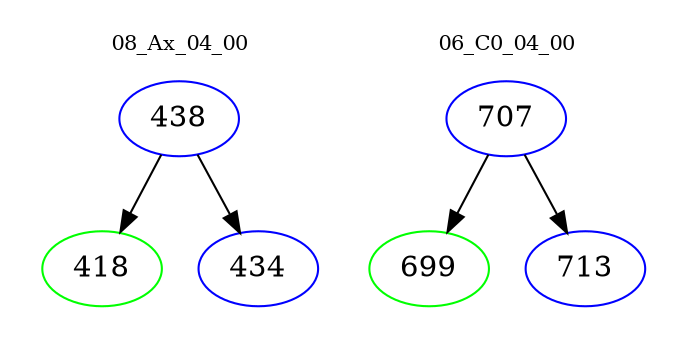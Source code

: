 digraph{
subgraph cluster_0 {
color = white
label = "08_Ax_04_00";
fontsize=10;
T0_438 [label="438", color="blue"]
T0_438 -> T0_418 [color="black"]
T0_418 [label="418", color="green"]
T0_438 -> T0_434 [color="black"]
T0_434 [label="434", color="blue"]
}
subgraph cluster_1 {
color = white
label = "06_C0_04_00";
fontsize=10;
T1_707 [label="707", color="blue"]
T1_707 -> T1_699 [color="black"]
T1_699 [label="699", color="green"]
T1_707 -> T1_713 [color="black"]
T1_713 [label="713", color="blue"]
}
}

